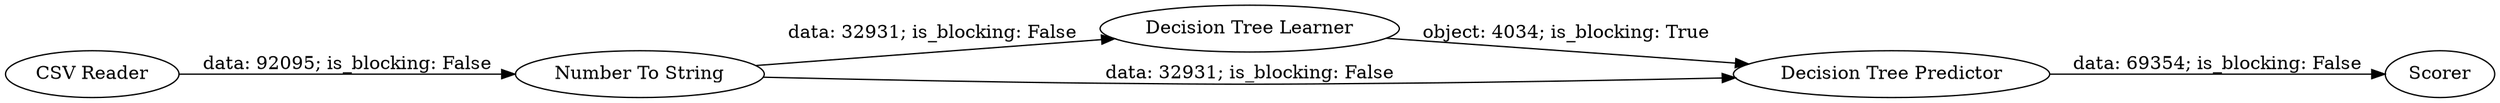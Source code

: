 digraph {
	"-3581407062853776492_2" [label="Decision Tree Learner"]
	"-3581407062853776492_4" [label="Number To String"]
	"-3581407062853776492_1" [label="CSV Reader"]
	"-3581407062853776492_5" [label=Scorer]
	"-3581407062853776492_3" [label="Decision Tree Predictor"]
	"-3581407062853776492_4" -> "-3581407062853776492_3" [label="data: 32931; is_blocking: False"]
	"-3581407062853776492_4" -> "-3581407062853776492_2" [label="data: 32931; is_blocking: False"]
	"-3581407062853776492_3" -> "-3581407062853776492_5" [label="data: 69354; is_blocking: False"]
	"-3581407062853776492_2" -> "-3581407062853776492_3" [label="object: 4034; is_blocking: True"]
	"-3581407062853776492_1" -> "-3581407062853776492_4" [label="data: 92095; is_blocking: False"]
	rankdir=LR
}
